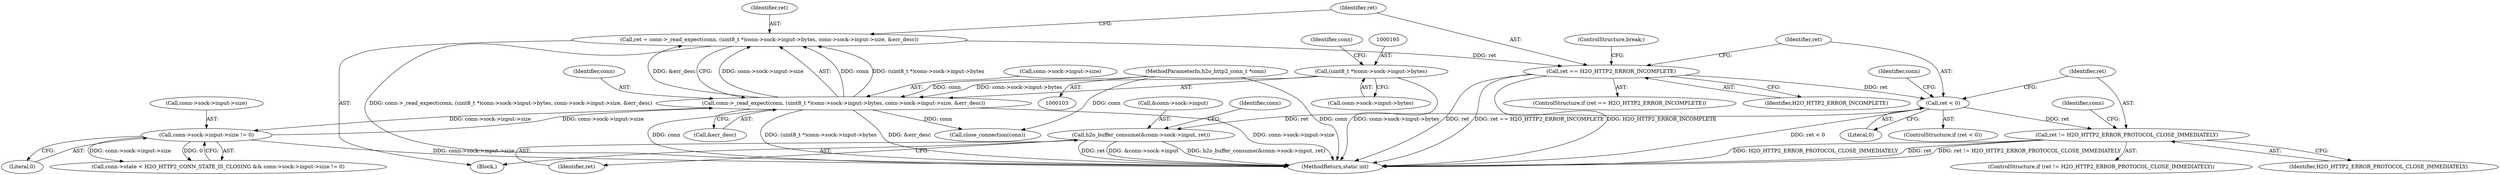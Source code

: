 digraph "0_h2o_1c0808d580da09fdec5a9a74ff09e103ea058dd4_1@API" {
"1000190" [label="(Call,ret = conn->_read_expect(conn, (uint8_t *)conn->sock->input->bytes, conn->sock->input->size, &err_desc))"];
"1000192" [label="(Call,conn->_read_expect(conn, (uint8_t *)conn->sock->input->bytes, conn->sock->input->size, &err_desc))"];
"1000104" [label="(MethodParameterIn,h2o_http2_conn_t *conn)"];
"1000194" [label="(Call,(uint8_t *)conn->sock->input->bytes)"];
"1000152" [label="(Call,conn->sock->input->size != 0)"];
"1000213" [label="(Call,ret == H2O_HTTP2_ERROR_INCOMPLETE)"];
"1000220" [label="(Call,ret < 0)"];
"1000225" [label="(Call,ret != H2O_HTTP2_ERROR_PROTOCOL_CLOSE_IMMEDIATELY)"];
"1000234" [label="(Call,h2o_buffer_consume(&conn->sock->input, ret))"];
"1000196" [label="(Call,conn->sock->input->bytes)"];
"1000224" [label="(ControlStructure,if (ret != H2O_HTTP2_ERROR_PROTOCOL_CLOSE_IMMEDIATELY))"];
"1000220" [label="(Call,ret < 0)"];
"1000221" [label="(Identifier,ret)"];
"1000267" [label="(MethodReturn,static int)"];
"1000191" [label="(Identifier,ret)"];
"1000232" [label="(Call,close_connection(conn))"];
"1000212" [label="(ControlStructure,if (ret == H2O_HTTP2_ERROR_INCOMPLETE))"];
"1000194" [label="(Call,(uint8_t *)conn->sock->input->bytes)"];
"1000215" [label="(Identifier,H2O_HTTP2_ERROR_INCOMPLETE)"];
"1000222" [label="(Literal,0)"];
"1000206" [label="(Identifier,conn)"];
"1000225" [label="(Call,ret != H2O_HTTP2_ERROR_PROTOCOL_CLOSE_IMMEDIATELY)"];
"1000104" [label="(MethodParameterIn,h2o_http2_conn_t *conn)"];
"1000213" [label="(Call,ret == H2O_HTTP2_ERROR_INCOMPLETE)"];
"1000210" [label="(Call,&err_desc)"];
"1000190" [label="(Call,ret = conn->_read_expect(conn, (uint8_t *)conn->sock->input->bytes, conn->sock->input->size, &err_desc))"];
"1000161" [label="(Block,)"];
"1000219" [label="(ControlStructure,if (ret < 0))"];
"1000160" [label="(Literal,0)"];
"1000214" [label="(Identifier,ret)"];
"1000203" [label="(Call,conn->sock->input->size)"];
"1000146" [label="(Call,conn->state < H2O_HTTP2_CONN_STATE_IS_CLOSING && conn->sock->input->size != 0)"];
"1000153" [label="(Call,conn->sock->input->size)"];
"1000217" [label="(ControlStructure,break;)"];
"1000235" [label="(Call,&conn->sock->input)"];
"1000233" [label="(Identifier,conn)"];
"1000241" [label="(Identifier,ret)"];
"1000149" [label="(Identifier,conn)"];
"1000238" [label="(Identifier,conn)"];
"1000226" [label="(Identifier,ret)"];
"1000192" [label="(Call,conn->_read_expect(conn, (uint8_t *)conn->sock->input->bytes, conn->sock->input->size, &err_desc))"];
"1000152" [label="(Call,conn->sock->input->size != 0)"];
"1000234" [label="(Call,h2o_buffer_consume(&conn->sock->input, ret))"];
"1000193" [label="(Identifier,conn)"];
"1000227" [label="(Identifier,H2O_HTTP2_ERROR_PROTOCOL_CLOSE_IMMEDIATELY)"];
"1000190" -> "1000161"  [label="AST: "];
"1000190" -> "1000192"  [label="CFG: "];
"1000191" -> "1000190"  [label="AST: "];
"1000192" -> "1000190"  [label="AST: "];
"1000214" -> "1000190"  [label="CFG: "];
"1000190" -> "1000267"  [label="DDG: conn->_read_expect(conn, (uint8_t *)conn->sock->input->bytes, conn->sock->input->size, &err_desc)"];
"1000192" -> "1000190"  [label="DDG: conn"];
"1000192" -> "1000190"  [label="DDG: (uint8_t *)conn->sock->input->bytes"];
"1000192" -> "1000190"  [label="DDG: conn->sock->input->size"];
"1000192" -> "1000190"  [label="DDG: &err_desc"];
"1000190" -> "1000213"  [label="DDG: ret"];
"1000192" -> "1000210"  [label="CFG: "];
"1000193" -> "1000192"  [label="AST: "];
"1000194" -> "1000192"  [label="AST: "];
"1000203" -> "1000192"  [label="AST: "];
"1000210" -> "1000192"  [label="AST: "];
"1000192" -> "1000267"  [label="DDG: (uint8_t *)conn->sock->input->bytes"];
"1000192" -> "1000267"  [label="DDG: &err_desc"];
"1000192" -> "1000267"  [label="DDG: conn->sock->input->size"];
"1000192" -> "1000267"  [label="DDG: conn"];
"1000192" -> "1000152"  [label="DDG: conn->sock->input->size"];
"1000104" -> "1000192"  [label="DDG: conn"];
"1000194" -> "1000192"  [label="DDG: conn->sock->input->bytes"];
"1000152" -> "1000192"  [label="DDG: conn->sock->input->size"];
"1000192" -> "1000232"  [label="DDG: conn"];
"1000104" -> "1000103"  [label="AST: "];
"1000104" -> "1000267"  [label="DDG: conn"];
"1000104" -> "1000232"  [label="DDG: conn"];
"1000194" -> "1000196"  [label="CFG: "];
"1000195" -> "1000194"  [label="AST: "];
"1000196" -> "1000194"  [label="AST: "];
"1000206" -> "1000194"  [label="CFG: "];
"1000194" -> "1000267"  [label="DDG: conn->sock->input->bytes"];
"1000152" -> "1000146"  [label="AST: "];
"1000152" -> "1000160"  [label="CFG: "];
"1000153" -> "1000152"  [label="AST: "];
"1000160" -> "1000152"  [label="AST: "];
"1000146" -> "1000152"  [label="CFG: "];
"1000152" -> "1000267"  [label="DDG: conn->sock->input->size"];
"1000152" -> "1000146"  [label="DDG: conn->sock->input->size"];
"1000152" -> "1000146"  [label="DDG: 0"];
"1000213" -> "1000212"  [label="AST: "];
"1000213" -> "1000215"  [label="CFG: "];
"1000214" -> "1000213"  [label="AST: "];
"1000215" -> "1000213"  [label="AST: "];
"1000217" -> "1000213"  [label="CFG: "];
"1000221" -> "1000213"  [label="CFG: "];
"1000213" -> "1000267"  [label="DDG: ret"];
"1000213" -> "1000267"  [label="DDG: ret == H2O_HTTP2_ERROR_INCOMPLETE"];
"1000213" -> "1000267"  [label="DDG: H2O_HTTP2_ERROR_INCOMPLETE"];
"1000213" -> "1000220"  [label="DDG: ret"];
"1000220" -> "1000219"  [label="AST: "];
"1000220" -> "1000222"  [label="CFG: "];
"1000221" -> "1000220"  [label="AST: "];
"1000222" -> "1000220"  [label="AST: "];
"1000226" -> "1000220"  [label="CFG: "];
"1000238" -> "1000220"  [label="CFG: "];
"1000220" -> "1000267"  [label="DDG: ret < 0"];
"1000220" -> "1000225"  [label="DDG: ret"];
"1000220" -> "1000234"  [label="DDG: ret"];
"1000225" -> "1000224"  [label="AST: "];
"1000225" -> "1000227"  [label="CFG: "];
"1000226" -> "1000225"  [label="AST: "];
"1000227" -> "1000225"  [label="AST: "];
"1000233" -> "1000225"  [label="CFG: "];
"1000225" -> "1000267"  [label="DDG: ret"];
"1000225" -> "1000267"  [label="DDG: ret != H2O_HTTP2_ERROR_PROTOCOL_CLOSE_IMMEDIATELY"];
"1000225" -> "1000267"  [label="DDG: H2O_HTTP2_ERROR_PROTOCOL_CLOSE_IMMEDIATELY"];
"1000234" -> "1000161"  [label="AST: "];
"1000234" -> "1000241"  [label="CFG: "];
"1000235" -> "1000234"  [label="AST: "];
"1000241" -> "1000234"  [label="AST: "];
"1000149" -> "1000234"  [label="CFG: "];
"1000234" -> "1000267"  [label="DDG: &conn->sock->input"];
"1000234" -> "1000267"  [label="DDG: h2o_buffer_consume(&conn->sock->input, ret)"];
"1000234" -> "1000267"  [label="DDG: ret"];
}
